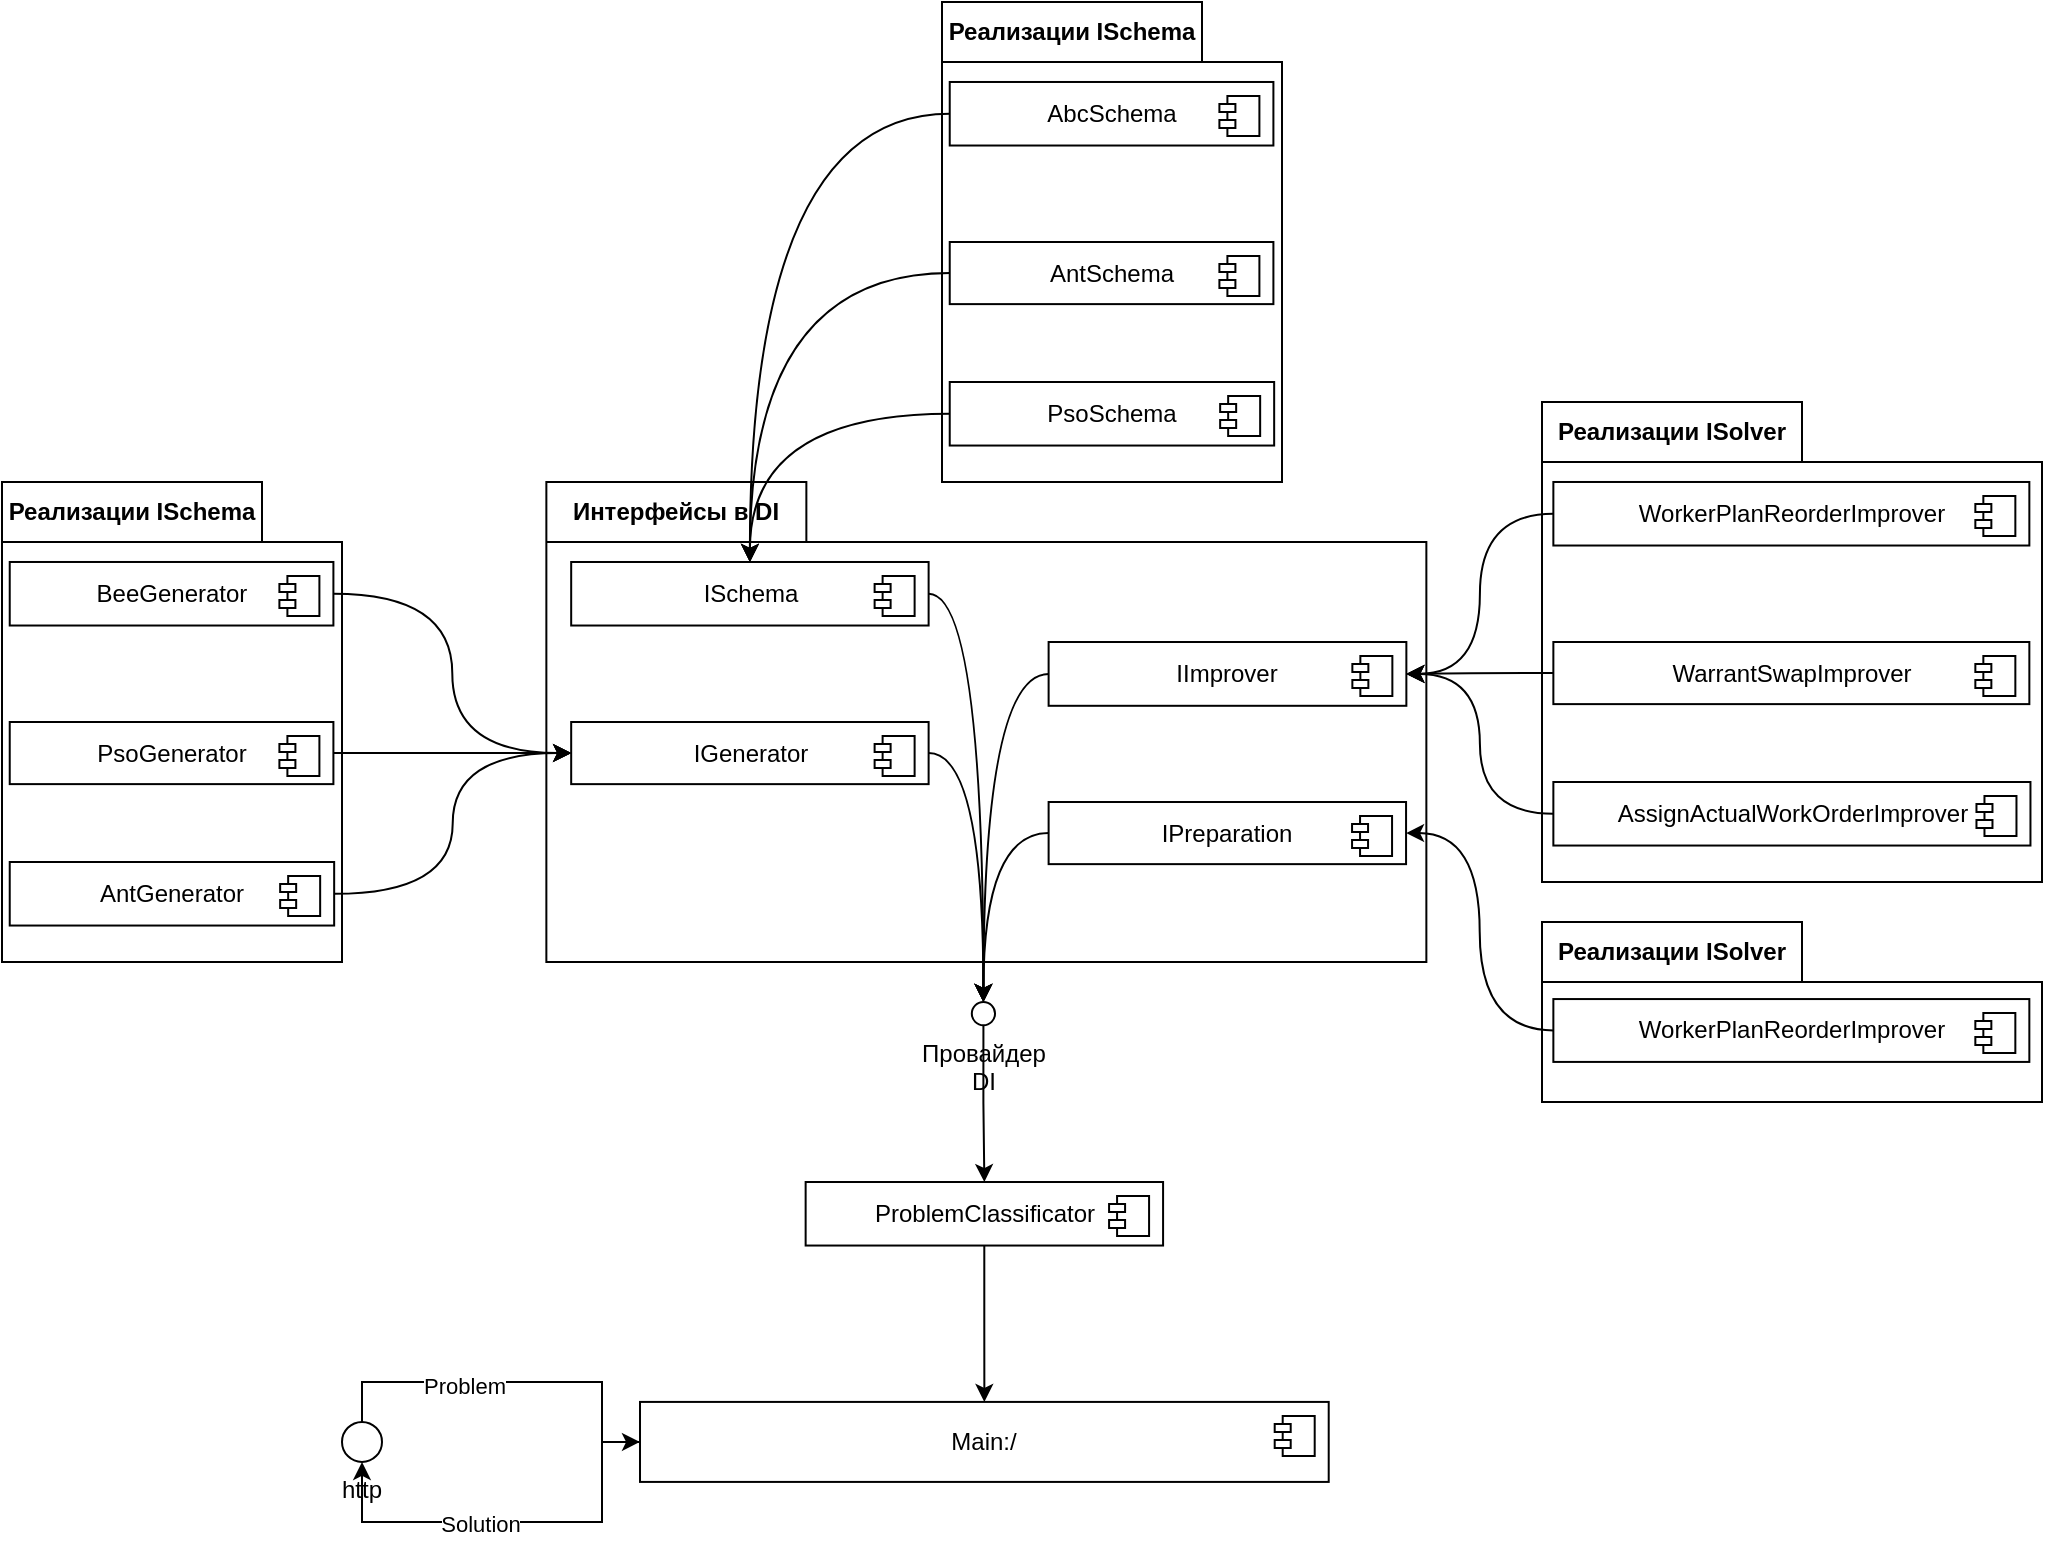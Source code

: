 <mxfile version="26.2.13">
  <diagram name="Page-1" id="4yjeXfiB7A9UBCD-L7lx">
    <mxGraphModel dx="1532" dy="827" grid="1" gridSize="10" guides="1" tooltips="1" connect="1" arrows="1" fold="1" page="1" pageScale="1" pageWidth="850" pageHeight="1100" math="0" shadow="0">
      <root>
        <mxCell id="0" />
        <mxCell id="1" parent="0" />
        <mxCell id="Ko3cDJkkKsZ5TPADTEWn-57" value="Интерфейсы в DI" style="shape=folder;fontStyle=1;tabWidth=130;tabHeight=30;tabPosition=left;html=1;boundedLbl=1;labelInHeader=1;container=1;collapsible=0;whiteSpace=wrap;" vertex="1" parent="1">
          <mxGeometry x="1102.18" y="960" width="440" height="240" as="geometry" />
        </mxCell>
        <mxCell id="Ko3cDJkkKsZ5TPADTEWn-58" value="" style="html=1;strokeColor=none;resizeWidth=1;resizeHeight=1;fillColor=none;part=1;connectable=0;allowArrows=0;deletable=0;whiteSpace=wrap;" vertex="1" parent="Ko3cDJkkKsZ5TPADTEWn-57">
          <mxGeometry width="440.0" height="168.0" relative="1" as="geometry">
            <mxPoint y="30" as="offset" />
          </mxGeometry>
        </mxCell>
        <mxCell id="Ko3cDJkkKsZ5TPADTEWn-59" value="ISchema" style="html=1;dropTarget=0;whiteSpace=wrap;" vertex="1" parent="Ko3cDJkkKsZ5TPADTEWn-57">
          <mxGeometry x="12.41" y="39.995" width="178.72" height="31.766" as="geometry" />
        </mxCell>
        <mxCell id="Ko3cDJkkKsZ5TPADTEWn-60" value="" style="shape=module;jettyWidth=8;jettyHeight=4;" vertex="1" parent="Ko3cDJkkKsZ5TPADTEWn-59">
          <mxGeometry x="1" width="20" height="20" relative="1" as="geometry">
            <mxPoint x="-27" y="7" as="offset" />
          </mxGeometry>
        </mxCell>
        <mxCell id="Ko3cDJkkKsZ5TPADTEWn-62" value="IGenerator" style="html=1;dropTarget=0;whiteSpace=wrap;" vertex="1" parent="Ko3cDJkkKsZ5TPADTEWn-57">
          <mxGeometry x="12.41" y="120.004" width="178.72" height="31.064" as="geometry" />
        </mxCell>
        <mxCell id="Ko3cDJkkKsZ5TPADTEWn-63" value="" style="shape=module;jettyWidth=8;jettyHeight=4;" vertex="1" parent="Ko3cDJkkKsZ5TPADTEWn-62">
          <mxGeometry x="1" width="20" height="20" relative="1" as="geometry">
            <mxPoint x="-27" y="7" as="offset" />
          </mxGeometry>
        </mxCell>
        <mxCell id="Ko3cDJkkKsZ5TPADTEWn-70" value="IImprover" style="html=1;dropTarget=0;whiteSpace=wrap;" vertex="1" parent="Ko3cDJkkKsZ5TPADTEWn-57">
          <mxGeometry x="251.13" y="80.004" width="178.87" height="31.894" as="geometry" />
        </mxCell>
        <mxCell id="Ko3cDJkkKsZ5TPADTEWn-71" value="" style="shape=module;jettyWidth=8;jettyHeight=4;" vertex="1" parent="Ko3cDJkkKsZ5TPADTEWn-70">
          <mxGeometry x="1" width="20" height="20" relative="1" as="geometry">
            <mxPoint x="-27" y="7" as="offset" />
          </mxGeometry>
        </mxCell>
        <mxCell id="Ko3cDJkkKsZ5TPADTEWn-146" value="IPreparation" style="html=1;dropTarget=0;whiteSpace=wrap;" vertex="1" parent="Ko3cDJkkKsZ5TPADTEWn-57">
          <mxGeometry x="251.13" y="160.004" width="178.72" height="31.064" as="geometry" />
        </mxCell>
        <mxCell id="Ko3cDJkkKsZ5TPADTEWn-147" value="" style="shape=module;jettyWidth=8;jettyHeight=4;" vertex="1" parent="Ko3cDJkkKsZ5TPADTEWn-146">
          <mxGeometry x="1" width="20" height="20" relative="1" as="geometry">
            <mxPoint x="-27" y="7" as="offset" />
          </mxGeometry>
        </mxCell>
        <mxCell id="Ko3cDJkkKsZ5TPADTEWn-77" style="edgeStyle=orthogonalEdgeStyle;rounded=0;orthogonalLoop=1;jettySize=auto;html=1;entryX=0;entryY=0.5;entryDx=0;entryDy=0;exitX=0.5;exitY=0;exitDx=0;exitDy=0;" edge="1" parent="1" source="Ko3cDJkkKsZ5TPADTEWn-72" target="Ko3cDJkkKsZ5TPADTEWn-73">
          <mxGeometry relative="1" as="geometry">
            <Array as="points">
              <mxPoint x="1010" y="1409.96" />
              <mxPoint x="1130" y="1409.96" />
              <mxPoint x="1130" y="1439.96" />
            </Array>
          </mxGeometry>
        </mxCell>
        <mxCell id="Ko3cDJkkKsZ5TPADTEWn-143" value="Problem" style="edgeLabel;html=1;align=center;verticalAlign=middle;resizable=0;points=[];" vertex="1" connectable="0" parent="Ko3cDJkkKsZ5TPADTEWn-77">
          <mxGeometry x="-0.256" y="-2" relative="1" as="geometry">
            <mxPoint as="offset" />
          </mxGeometry>
        </mxCell>
        <mxCell id="Ko3cDJkkKsZ5TPADTEWn-72" value="http&lt;div&gt;&lt;br&gt;&lt;/div&gt;" style="ellipse;whiteSpace=wrap;html=1;aspect=fixed;labelPosition=center;verticalLabelPosition=bottom;align=center;verticalAlign=top;" vertex="1" parent="1">
          <mxGeometry x="1000" y="1429.96" width="20" height="20" as="geometry" />
        </mxCell>
        <mxCell id="Ko3cDJkkKsZ5TPADTEWn-144" style="edgeStyle=orthogonalEdgeStyle;rounded=0;orthogonalLoop=1;jettySize=auto;html=1;entryX=0.5;entryY=1;entryDx=0;entryDy=0;" edge="1" parent="1" source="Ko3cDJkkKsZ5TPADTEWn-73" target="Ko3cDJkkKsZ5TPADTEWn-72">
          <mxGeometry relative="1" as="geometry">
            <Array as="points">
              <mxPoint x="1130" y="1439.96" />
              <mxPoint x="1130" y="1479.96" />
              <mxPoint x="1010" y="1479.96" />
            </Array>
          </mxGeometry>
        </mxCell>
        <mxCell id="Ko3cDJkkKsZ5TPADTEWn-145" value="Solution" style="edgeLabel;html=1;align=center;verticalAlign=middle;resizable=0;points=[];" vertex="1" connectable="0" parent="Ko3cDJkkKsZ5TPADTEWn-144">
          <mxGeometry x="0.151" y="1" relative="1" as="geometry">
            <mxPoint as="offset" />
          </mxGeometry>
        </mxCell>
        <mxCell id="Ko3cDJkkKsZ5TPADTEWn-73" value="Main:/" style="html=1;dropTarget=0;whiteSpace=wrap;" vertex="1" parent="1">
          <mxGeometry x="1149.004" y="1419.96" width="344.348" height="40" as="geometry" />
        </mxCell>
        <mxCell id="Ko3cDJkkKsZ5TPADTEWn-74" value="" style="shape=module;jettyWidth=8;jettyHeight=4;" vertex="1" parent="Ko3cDJkkKsZ5TPADTEWn-73">
          <mxGeometry x="1" width="20" height="20" relative="1" as="geometry">
            <mxPoint x="-27" y="7" as="offset" />
          </mxGeometry>
        </mxCell>
        <mxCell id="Ko3cDJkkKsZ5TPADTEWn-101" value="Реализации ISchema" style="shape=folder;fontStyle=1;tabWidth=130;tabHeight=30;tabPosition=left;html=1;boundedLbl=1;labelInHeader=1;container=1;collapsible=0;whiteSpace=wrap;" vertex="1" parent="1">
          <mxGeometry x="1300" y="720" width="170" height="240" as="geometry" />
        </mxCell>
        <mxCell id="Ko3cDJkkKsZ5TPADTEWn-102" value="" style="html=1;strokeColor=none;resizeWidth=1;resizeHeight=1;fillColor=none;part=1;connectable=0;allowArrows=0;deletable=0;whiteSpace=wrap;" vertex="1" parent="Ko3cDJkkKsZ5TPADTEWn-101">
          <mxGeometry width="170.0" height="168.0" relative="1" as="geometry">
            <mxPoint y="30" as="offset" />
          </mxGeometry>
        </mxCell>
        <mxCell id="Ko3cDJkkKsZ5TPADTEWn-103" value="PsoSchema" style="html=1;dropTarget=0;whiteSpace=wrap;" vertex="1" parent="Ko3cDJkkKsZ5TPADTEWn-101">
          <mxGeometry x="3.864" y="190" width="162.215" height="31.77" as="geometry" />
        </mxCell>
        <mxCell id="Ko3cDJkkKsZ5TPADTEWn-104" value="" style="shape=module;jettyWidth=8;jettyHeight=4;" vertex="1" parent="Ko3cDJkkKsZ5TPADTEWn-103">
          <mxGeometry x="1" width="20" height="20" relative="1" as="geometry">
            <mxPoint x="-27" y="7" as="offset" />
          </mxGeometry>
        </mxCell>
        <mxCell id="Ko3cDJkkKsZ5TPADTEWn-106" value="AntSchema" style="html=1;dropTarget=0;whiteSpace=wrap;" vertex="1" parent="Ko3cDJkkKsZ5TPADTEWn-101">
          <mxGeometry x="3.864" y="120" width="161.836" height="31.06" as="geometry" />
        </mxCell>
        <mxCell id="Ko3cDJkkKsZ5TPADTEWn-107" value="" style="shape=module;jettyWidth=8;jettyHeight=4;" vertex="1" parent="Ko3cDJkkKsZ5TPADTEWn-106">
          <mxGeometry x="1" width="20" height="20" relative="1" as="geometry">
            <mxPoint x="-27" y="7" as="offset" />
          </mxGeometry>
        </mxCell>
        <mxCell id="Ko3cDJkkKsZ5TPADTEWn-109" value="AbcSchema" style="html=1;dropTarget=0;whiteSpace=wrap;" vertex="1" parent="Ko3cDJkkKsZ5TPADTEWn-101">
          <mxGeometry x="3.864" y="39.99" width="161.836" height="31.77" as="geometry" />
        </mxCell>
        <mxCell id="Ko3cDJkkKsZ5TPADTEWn-110" value="" style="shape=module;jettyWidth=8;jettyHeight=4;" vertex="1" parent="Ko3cDJkkKsZ5TPADTEWn-109">
          <mxGeometry x="1" width="20" height="20" relative="1" as="geometry">
            <mxPoint x="-27" y="7" as="offset" />
          </mxGeometry>
        </mxCell>
        <mxCell id="Ko3cDJkkKsZ5TPADTEWn-115" style="edgeStyle=orthogonalEdgeStyle;shape=connector;curved=1;rounded=1;orthogonalLoop=1;jettySize=auto;html=1;entryX=0.5;entryY=0;entryDx=0;entryDy=0;labelBackgroundColor=default;strokeColor=default;fontFamily=Helvetica;fontSize=11;fontColor=default;endArrow=classic;exitX=0;exitY=0.5;exitDx=0;exitDy=0;" edge="1" parent="1" source="Ko3cDJkkKsZ5TPADTEWn-103" target="Ko3cDJkkKsZ5TPADTEWn-59">
          <mxGeometry relative="1" as="geometry">
            <mxPoint x="891" y="1033.787" as="sourcePoint" />
            <mxPoint x="848.528" y="1135.52" as="targetPoint" />
          </mxGeometry>
        </mxCell>
        <mxCell id="Ko3cDJkkKsZ5TPADTEWn-108" style="edgeStyle=orthogonalEdgeStyle;shape=connector;curved=1;rounded=1;orthogonalLoop=1;jettySize=auto;html=1;entryX=0.5;entryY=0;entryDx=0;entryDy=0;labelBackgroundColor=default;strokeColor=default;fontFamily=Helvetica;fontSize=11;fontColor=default;endArrow=classic;" edge="1" parent="1" source="Ko3cDJkkKsZ5TPADTEWn-109" target="Ko3cDJkkKsZ5TPADTEWn-59">
          <mxGeometry relative="1" as="geometry">
            <mxPoint x="848.528" y="1135.52" as="targetPoint" />
          </mxGeometry>
        </mxCell>
        <mxCell id="Ko3cDJkkKsZ5TPADTEWn-105" style="edgeStyle=orthogonalEdgeStyle;shape=connector;curved=1;rounded=1;orthogonalLoop=1;jettySize=auto;html=1;entryX=0.5;entryY=0;entryDx=0;entryDy=0;labelBackgroundColor=default;strokeColor=default;fontFamily=Helvetica;fontSize=11;fontColor=default;endArrow=classic;" edge="1" parent="1" source="Ko3cDJkkKsZ5TPADTEWn-106" target="Ko3cDJkkKsZ5TPADTEWn-59">
          <mxGeometry relative="1" as="geometry">
            <mxPoint x="848.528" y="1135.52" as="targetPoint" />
          </mxGeometry>
        </mxCell>
        <mxCell id="Ko3cDJkkKsZ5TPADTEWn-117" value="Реализации ISolver" style="shape=folder;fontStyle=1;tabWidth=130;tabHeight=30;tabPosition=left;html=1;boundedLbl=1;labelInHeader=1;container=1;collapsible=0;whiteSpace=wrap;" vertex="1" parent="1">
          <mxGeometry x="1600" y="920" width="250" height="240" as="geometry" />
        </mxCell>
        <mxCell id="Ko3cDJkkKsZ5TPADTEWn-118" value="" style="html=1;strokeColor=none;resizeWidth=1;resizeHeight=1;fillColor=none;part=1;connectable=0;allowArrows=0;deletable=0;whiteSpace=wrap;" vertex="1" parent="Ko3cDJkkKsZ5TPADTEWn-117">
          <mxGeometry width="250" height="168.0" relative="1" as="geometry">
            <mxPoint y="30" as="offset" />
          </mxGeometry>
        </mxCell>
        <mxCell id="Ko3cDJkkKsZ5TPADTEWn-119" value="AssignActualWorkOrderImprover" style="html=1;dropTarget=0;whiteSpace=wrap;" vertex="1" parent="Ko3cDJkkKsZ5TPADTEWn-117">
          <mxGeometry x="5.682" y="190" width="238.551" height="31.77" as="geometry" />
        </mxCell>
        <mxCell id="Ko3cDJkkKsZ5TPADTEWn-120" value="" style="shape=module;jettyWidth=8;jettyHeight=4;" vertex="1" parent="Ko3cDJkkKsZ5TPADTEWn-119">
          <mxGeometry x="1" width="20" height="20" relative="1" as="geometry">
            <mxPoint x="-27" y="7" as="offset" />
          </mxGeometry>
        </mxCell>
        <mxCell id="Ko3cDJkkKsZ5TPADTEWn-121" value="WarrantSwapImprover" style="html=1;dropTarget=0;whiteSpace=wrap;" vertex="1" parent="Ko3cDJkkKsZ5TPADTEWn-117">
          <mxGeometry x="5.682" y="120" width="237.994" height="31.06" as="geometry" />
        </mxCell>
        <mxCell id="Ko3cDJkkKsZ5TPADTEWn-122" value="" style="shape=module;jettyWidth=8;jettyHeight=4;" vertex="1" parent="Ko3cDJkkKsZ5TPADTEWn-121">
          <mxGeometry x="1" width="20" height="20" relative="1" as="geometry">
            <mxPoint x="-27" y="7" as="offset" />
          </mxGeometry>
        </mxCell>
        <mxCell id="Ko3cDJkkKsZ5TPADTEWn-123" value="WorkerPlanReorderImprover" style="html=1;dropTarget=0;whiteSpace=wrap;" vertex="1" parent="Ko3cDJkkKsZ5TPADTEWn-117">
          <mxGeometry x="5.682" y="39.99" width="237.994" height="31.77" as="geometry" />
        </mxCell>
        <mxCell id="Ko3cDJkkKsZ5TPADTEWn-124" value="" style="shape=module;jettyWidth=8;jettyHeight=4;" vertex="1" parent="Ko3cDJkkKsZ5TPADTEWn-123">
          <mxGeometry x="1" width="20" height="20" relative="1" as="geometry">
            <mxPoint x="-27" y="7" as="offset" />
          </mxGeometry>
        </mxCell>
        <mxCell id="Ko3cDJkkKsZ5TPADTEWn-125" style="edgeStyle=orthogonalEdgeStyle;rounded=0;orthogonalLoop=1;jettySize=auto;html=1;entryX=1;entryY=0.5;entryDx=0;entryDy=0;orthogonal=0;curved=1;" edge="1" parent="1" source="Ko3cDJkkKsZ5TPADTEWn-123" target="Ko3cDJkkKsZ5TPADTEWn-70">
          <mxGeometry relative="1" as="geometry" />
        </mxCell>
        <mxCell id="Ko3cDJkkKsZ5TPADTEWn-126" style="edgeStyle=orthogonalEdgeStyle;rounded=0;orthogonalLoop=1;jettySize=auto;html=1;entryX=1;entryY=0.5;entryDx=0;entryDy=0;orthogonal=0;curved=1;" edge="1" parent="1" source="Ko3cDJkkKsZ5TPADTEWn-121" target="Ko3cDJkkKsZ5TPADTEWn-70">
          <mxGeometry relative="1" as="geometry" />
        </mxCell>
        <mxCell id="Ko3cDJkkKsZ5TPADTEWn-127" style="edgeStyle=orthogonalEdgeStyle;rounded=0;orthogonalLoop=1;jettySize=auto;html=1;entryX=1;entryY=0.5;entryDx=0;entryDy=0;orthogonal=0;curved=1;" edge="1" parent="1" source="Ko3cDJkkKsZ5TPADTEWn-119" target="Ko3cDJkkKsZ5TPADTEWn-70">
          <mxGeometry relative="1" as="geometry" />
        </mxCell>
        <mxCell id="Ko3cDJkkKsZ5TPADTEWn-131" style="edgeStyle=orthogonalEdgeStyle;rounded=0;orthogonalLoop=1;jettySize=auto;html=1;entryX=0.5;entryY=0;entryDx=0;entryDy=0;" edge="1" parent="1" source="Ko3cDJkkKsZ5TPADTEWn-68" target="Ko3cDJkkKsZ5TPADTEWn-160">
          <mxGeometry relative="1" as="geometry" />
        </mxCell>
        <mxCell id="Ko3cDJkkKsZ5TPADTEWn-68" value="Провайдер DI" style="ellipse;whiteSpace=wrap;html=1;aspect=fixed;labelPosition=center;verticalLabelPosition=bottom;align=center;verticalAlign=top;" vertex="1" parent="1">
          <mxGeometry x="1314.9" y="1220.0" width="11.615" height="11.615" as="geometry" />
        </mxCell>
        <mxCell id="Ko3cDJkkKsZ5TPADTEWn-69" style="edgeStyle=orthogonalEdgeStyle;shape=connector;curved=1;rounded=1;orthogonalLoop=1;jettySize=auto;html=1;entryX=0.5;entryY=0;entryDx=0;entryDy=0;labelBackgroundColor=default;strokeColor=default;fontFamily=Helvetica;fontSize=11;fontColor=default;endArrow=classic;exitX=0;exitY=0.5;exitDx=0;exitDy=0;" edge="1" parent="1" source="Ko3cDJkkKsZ5TPADTEWn-70" target="Ko3cDJkkKsZ5TPADTEWn-68">
          <mxGeometry relative="1" as="geometry" />
        </mxCell>
        <mxCell id="Ko3cDJkkKsZ5TPADTEWn-61" style="edgeStyle=orthogonalEdgeStyle;shape=connector;curved=1;rounded=1;orthogonalLoop=1;jettySize=auto;html=1;entryX=0.5;entryY=0;entryDx=0;entryDy=0;labelBackgroundColor=default;strokeColor=default;fontFamily=Helvetica;fontSize=11;fontColor=default;endArrow=classic;" edge="1" parent="1" source="Ko3cDJkkKsZ5TPADTEWn-62" target="Ko3cDJkkKsZ5TPADTEWn-68">
          <mxGeometry relative="1" as="geometry" />
        </mxCell>
        <mxCell id="Ko3cDJkkKsZ5TPADTEWn-83" style="edgeStyle=orthogonalEdgeStyle;shape=connector;curved=1;rounded=1;orthogonalLoop=1;jettySize=auto;html=1;entryX=0.5;entryY=0;entryDx=0;entryDy=0;labelBackgroundColor=default;strokeColor=default;fontFamily=Helvetica;fontSize=11;fontColor=default;endArrow=classic;exitX=1;exitY=0.5;exitDx=0;exitDy=0;" edge="1" parent="1" source="Ko3cDJkkKsZ5TPADTEWn-59" target="Ko3cDJkkKsZ5TPADTEWn-68">
          <mxGeometry relative="1" as="geometry">
            <mxPoint x="1363.18" y="1023.787" as="sourcePoint" />
            <mxPoint x="1332.18" y="1111.495" as="targetPoint" />
          </mxGeometry>
        </mxCell>
        <mxCell id="Ko3cDJkkKsZ5TPADTEWn-132" value="Реализации ISchema" style="shape=folder;fontStyle=1;tabWidth=130;tabHeight=30;tabPosition=left;html=1;boundedLbl=1;labelInHeader=1;container=1;collapsible=0;whiteSpace=wrap;" vertex="1" parent="1">
          <mxGeometry x="830" y="960" width="170" height="240" as="geometry" />
        </mxCell>
        <mxCell id="Ko3cDJkkKsZ5TPADTEWn-133" value="" style="html=1;strokeColor=none;resizeWidth=1;resizeHeight=1;fillColor=none;part=1;connectable=0;allowArrows=0;deletable=0;whiteSpace=wrap;" vertex="1" parent="Ko3cDJkkKsZ5TPADTEWn-132">
          <mxGeometry width="170.0" height="168.0" relative="1" as="geometry">
            <mxPoint y="30" as="offset" />
          </mxGeometry>
        </mxCell>
        <mxCell id="Ko3cDJkkKsZ5TPADTEWn-134" value="AntGenerator" style="html=1;dropTarget=0;whiteSpace=wrap;" vertex="1" parent="Ko3cDJkkKsZ5TPADTEWn-132">
          <mxGeometry x="3.864" y="190" width="162.215" height="31.77" as="geometry" />
        </mxCell>
        <mxCell id="Ko3cDJkkKsZ5TPADTEWn-135" value="" style="shape=module;jettyWidth=8;jettyHeight=4;" vertex="1" parent="Ko3cDJkkKsZ5TPADTEWn-134">
          <mxGeometry x="1" width="20" height="20" relative="1" as="geometry">
            <mxPoint x="-27" y="7" as="offset" />
          </mxGeometry>
        </mxCell>
        <mxCell id="Ko3cDJkkKsZ5TPADTEWn-136" value="PsoGenerator" style="html=1;dropTarget=0;whiteSpace=wrap;" vertex="1" parent="Ko3cDJkkKsZ5TPADTEWn-132">
          <mxGeometry x="3.864" y="120" width="161.836" height="31.06" as="geometry" />
        </mxCell>
        <mxCell id="Ko3cDJkkKsZ5TPADTEWn-137" value="" style="shape=module;jettyWidth=8;jettyHeight=4;" vertex="1" parent="Ko3cDJkkKsZ5TPADTEWn-136">
          <mxGeometry x="1" width="20" height="20" relative="1" as="geometry">
            <mxPoint x="-27" y="7" as="offset" />
          </mxGeometry>
        </mxCell>
        <mxCell id="Ko3cDJkkKsZ5TPADTEWn-138" value="BeeGenerator" style="html=1;dropTarget=0;whiteSpace=wrap;" vertex="1" parent="Ko3cDJkkKsZ5TPADTEWn-132">
          <mxGeometry x="3.864" y="39.99" width="161.836" height="31.77" as="geometry" />
        </mxCell>
        <mxCell id="Ko3cDJkkKsZ5TPADTEWn-139" value="" style="shape=module;jettyWidth=8;jettyHeight=4;" vertex="1" parent="Ko3cDJkkKsZ5TPADTEWn-138">
          <mxGeometry x="1" width="20" height="20" relative="1" as="geometry">
            <mxPoint x="-27" y="7" as="offset" />
          </mxGeometry>
        </mxCell>
        <mxCell id="Ko3cDJkkKsZ5TPADTEWn-140" style="edgeStyle=orthogonalEdgeStyle;rounded=0;orthogonalLoop=1;jettySize=auto;html=1;entryX=0;entryY=0.5;entryDx=0;entryDy=0;curved=1;" edge="1" parent="1" source="Ko3cDJkkKsZ5TPADTEWn-138" target="Ko3cDJkkKsZ5TPADTEWn-62">
          <mxGeometry relative="1" as="geometry" />
        </mxCell>
        <mxCell id="Ko3cDJkkKsZ5TPADTEWn-141" style="edgeStyle=orthogonalEdgeStyle;rounded=0;orthogonalLoop=1;jettySize=auto;html=1;curved=1;" edge="1" parent="1" source="Ko3cDJkkKsZ5TPADTEWn-136" target="Ko3cDJkkKsZ5TPADTEWn-62">
          <mxGeometry relative="1" as="geometry" />
        </mxCell>
        <mxCell id="Ko3cDJkkKsZ5TPADTEWn-142" style="edgeStyle=orthogonalEdgeStyle;rounded=0;orthogonalLoop=1;jettySize=auto;html=1;entryX=0;entryY=0.5;entryDx=0;entryDy=0;curved=1;" edge="1" parent="1" source="Ko3cDJkkKsZ5TPADTEWn-134" target="Ko3cDJkkKsZ5TPADTEWn-62">
          <mxGeometry relative="1" as="geometry" />
        </mxCell>
        <mxCell id="Ko3cDJkkKsZ5TPADTEWn-149" style="edgeStyle=orthogonalEdgeStyle;rounded=0;orthogonalLoop=1;jettySize=auto;html=1;entryX=0.5;entryY=0;entryDx=0;entryDy=0;curved=1;" edge="1" parent="1" source="Ko3cDJkkKsZ5TPADTEWn-146" target="Ko3cDJkkKsZ5TPADTEWn-68">
          <mxGeometry relative="1" as="geometry" />
        </mxCell>
        <mxCell id="Ko3cDJkkKsZ5TPADTEWn-150" value="Реализации ISolver" style="shape=folder;fontStyle=1;tabWidth=130;tabHeight=30;tabPosition=left;html=1;boundedLbl=1;labelInHeader=1;container=1;collapsible=0;whiteSpace=wrap;" vertex="1" parent="1">
          <mxGeometry x="1600" y="1179.96" width="250" height="90.04" as="geometry" />
        </mxCell>
        <mxCell id="Ko3cDJkkKsZ5TPADTEWn-151" value="" style="html=1;strokeColor=none;resizeWidth=1;resizeHeight=1;fillColor=none;part=1;connectable=0;allowArrows=0;deletable=0;whiteSpace=wrap;" vertex="1" parent="Ko3cDJkkKsZ5TPADTEWn-150">
          <mxGeometry width="250" height="63.028" relative="1" as="geometry">
            <mxPoint y="30" as="offset" />
          </mxGeometry>
        </mxCell>
        <mxCell id="Ko3cDJkkKsZ5TPADTEWn-156" value="WorkerPlanReorderImprover" style="html=1;dropTarget=0;whiteSpace=wrap;" vertex="1" parent="Ko3cDJkkKsZ5TPADTEWn-150">
          <mxGeometry x="5.68" y="38.57" width="237.99" height="31.43" as="geometry" />
        </mxCell>
        <mxCell id="Ko3cDJkkKsZ5TPADTEWn-157" value="" style="shape=module;jettyWidth=8;jettyHeight=4;" vertex="1" parent="Ko3cDJkkKsZ5TPADTEWn-156">
          <mxGeometry x="1" width="20" height="20" relative="1" as="geometry">
            <mxPoint x="-27" y="7" as="offset" />
          </mxGeometry>
        </mxCell>
        <mxCell id="Ko3cDJkkKsZ5TPADTEWn-158" style="edgeStyle=orthogonalEdgeStyle;rounded=0;orthogonalLoop=1;jettySize=auto;html=1;entryX=1;entryY=0.5;entryDx=0;entryDy=0;curved=1;" edge="1" parent="1" source="Ko3cDJkkKsZ5TPADTEWn-156" target="Ko3cDJkkKsZ5TPADTEWn-146">
          <mxGeometry relative="1" as="geometry" />
        </mxCell>
        <mxCell id="Ko3cDJkkKsZ5TPADTEWn-162" style="edgeStyle=orthogonalEdgeStyle;rounded=0;orthogonalLoop=1;jettySize=auto;html=1;entryX=0.5;entryY=0;entryDx=0;entryDy=0;" edge="1" parent="1" source="Ko3cDJkkKsZ5TPADTEWn-160" target="Ko3cDJkkKsZ5TPADTEWn-73">
          <mxGeometry relative="1" as="geometry" />
        </mxCell>
        <mxCell id="Ko3cDJkkKsZ5TPADTEWn-160" value="ProblemClassificator" style="html=1;dropTarget=0;whiteSpace=wrap;" vertex="1" parent="1">
          <mxGeometry x="1231.82" y="1310.005" width="178.72" height="31.766" as="geometry" />
        </mxCell>
        <mxCell id="Ko3cDJkkKsZ5TPADTEWn-161" value="" style="shape=module;jettyWidth=8;jettyHeight=4;" vertex="1" parent="Ko3cDJkkKsZ5TPADTEWn-160">
          <mxGeometry x="1" width="20" height="20" relative="1" as="geometry">
            <mxPoint x="-27" y="7" as="offset" />
          </mxGeometry>
        </mxCell>
      </root>
    </mxGraphModel>
  </diagram>
</mxfile>
